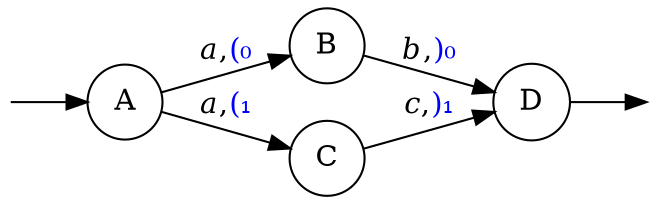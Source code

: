 digraph {
    rankdir = "LR"
    node [shape=circle]
    Q1 [style=invisible, height=0, width=0, fixedsize=true];
    Q0 [style=invisible, height=0, width=0, fixedsize=true]
    Q0 -> A
    A -> B [label=<<i>a</i>,<FONT COLOR="blue">(₀</FONT>> ];
    A -> C [label=<<i>a</i>,<FONT COLOR="blue">(₁</FONT>> ];
    B -> D [label=<<i>b</i>,<FONT COLOR="blue">)₀</FONT>> ];
    C -> D [label=<<i>c</i>,<FONT COLOR="blue">)₁</FONT>> ];
    D -> Q1;
}
